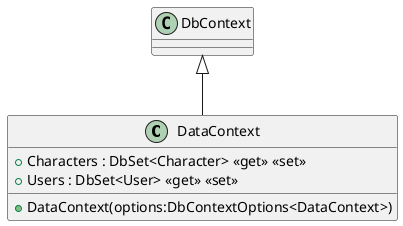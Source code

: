 @startuml
class DataContext {
    + DataContext(options:DbContextOptions<DataContext>)
    + Characters : DbSet<Character> <<get>> <<set>>
    + Users : DbSet<User> <<get>> <<set>>
}
DbContext <|-- DataContext
@enduml
